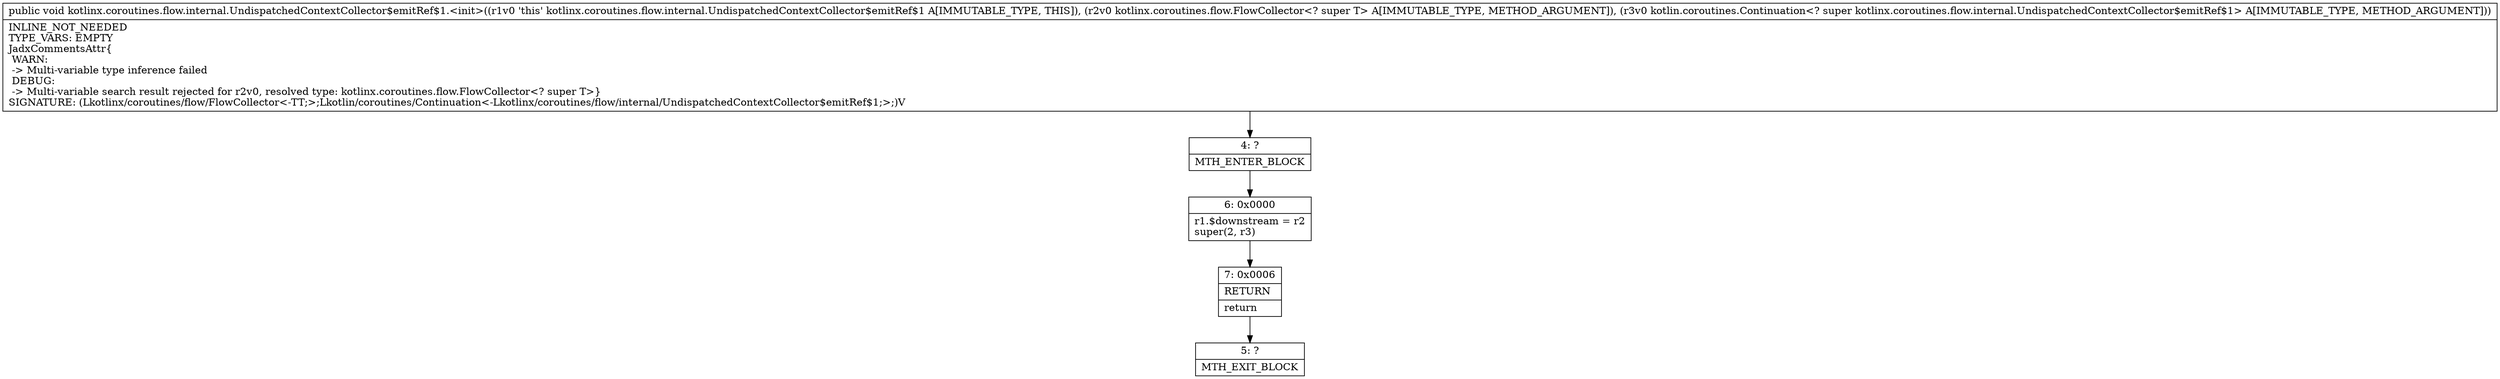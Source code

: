 digraph "CFG forkotlinx.coroutines.flow.internal.UndispatchedContextCollector$emitRef$1.\<init\>(Lkotlinx\/coroutines\/flow\/FlowCollector;Lkotlin\/coroutines\/Continuation;)V" {
Node_4 [shape=record,label="{4\:\ ?|MTH_ENTER_BLOCK\l}"];
Node_6 [shape=record,label="{6\:\ 0x0000|r1.$downstream = r2\lsuper(2, r3)\l}"];
Node_7 [shape=record,label="{7\:\ 0x0006|RETURN\l|return\l}"];
Node_5 [shape=record,label="{5\:\ ?|MTH_EXIT_BLOCK\l}"];
MethodNode[shape=record,label="{public void kotlinx.coroutines.flow.internal.UndispatchedContextCollector$emitRef$1.\<init\>((r1v0 'this' kotlinx.coroutines.flow.internal.UndispatchedContextCollector$emitRef$1 A[IMMUTABLE_TYPE, THIS]), (r2v0 kotlinx.coroutines.flow.FlowCollector\<? super T\> A[IMMUTABLE_TYPE, METHOD_ARGUMENT]), (r3v0 kotlin.coroutines.Continuation\<? super kotlinx.coroutines.flow.internal.UndispatchedContextCollector$emitRef$1\> A[IMMUTABLE_TYPE, METHOD_ARGUMENT]))  | INLINE_NOT_NEEDED\lTYPE_VARS: EMPTY\lJadxCommentsAttr\{\l WARN: \l \-\> Multi\-variable type inference failed\l DEBUG: \l \-\> Multi\-variable search result rejected for r2v0, resolved type: kotlinx.coroutines.flow.FlowCollector\<? super T\>\}\lSIGNATURE: (Lkotlinx\/coroutines\/flow\/FlowCollector\<\-TT;\>;Lkotlin\/coroutines\/Continuation\<\-Lkotlinx\/coroutines\/flow\/internal\/UndispatchedContextCollector$emitRef$1;\>;)V\l}"];
MethodNode -> Node_4;Node_4 -> Node_6;
Node_6 -> Node_7;
Node_7 -> Node_5;
}

